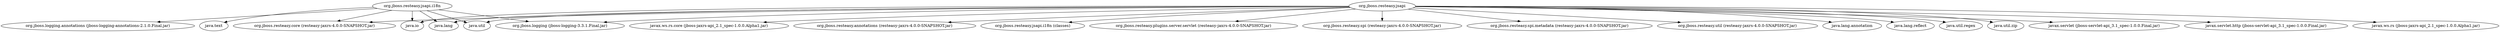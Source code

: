 digraph "classes" {
    // Path: /home/rsearls/j1/Resteasy/resteasy-jsapi/target/classes
   "org.jboss.resteasy.jsapi"                         -> "java.io";
   "org.jboss.resteasy.jsapi"                         -> "java.lang";
   "org.jboss.resteasy.jsapi"                         -> "java.lang.annotation";
   "org.jboss.resteasy.jsapi"                         -> "java.lang.reflect";
   "org.jboss.resteasy.jsapi"                         -> "java.util";
   "org.jboss.resteasy.jsapi"                         -> "java.util.regex";
   "org.jboss.resteasy.jsapi"                         -> "java.util.zip";
   "org.jboss.resteasy.jsapi"                         -> "javax.servlet (jboss-servlet-api_3.1_spec-1.0.0.Final.jar)";
   "org.jboss.resteasy.jsapi"                         -> "javax.servlet.http (jboss-servlet-api_3.1_spec-1.0.0.Final.jar)";
   "org.jboss.resteasy.jsapi"                         -> "javax.ws.rs (jboss-jaxrs-api_2.1_spec-1.0.0.Alpha1.jar)";
   "org.jboss.resteasy.jsapi"                         -> "javax.ws.rs.core (jboss-jaxrs-api_2.1_spec-1.0.0.Alpha1.jar)";
   "org.jboss.resteasy.jsapi"                         -> "org.jboss.logging (jboss-logging-3.3.1.Final.jar)";
   "org.jboss.resteasy.jsapi"                         -> "org.jboss.resteasy.annotations (resteasy-jaxrs-4.0.0-SNAPSHOT.jar)";
   "org.jboss.resteasy.jsapi"                         -> "org.jboss.resteasy.core (resteasy-jaxrs-4.0.0-SNAPSHOT.jar)";
   "org.jboss.resteasy.jsapi"                         -> "org.jboss.resteasy.jsapi.i18n (classes)";
   "org.jboss.resteasy.jsapi"                         -> "org.jboss.resteasy.plugins.server.servlet (resteasy-jaxrs-4.0.0-SNAPSHOT.jar)";
   "org.jboss.resteasy.jsapi"                         -> "org.jboss.resteasy.spi (resteasy-jaxrs-4.0.0-SNAPSHOT.jar)";
   "org.jboss.resteasy.jsapi"                         -> "org.jboss.resteasy.spi.metadata (resteasy-jaxrs-4.0.0-SNAPSHOT.jar)";
   "org.jboss.resteasy.jsapi"                         -> "org.jboss.resteasy.util (resteasy-jaxrs-4.0.0-SNAPSHOT.jar)";
   "org.jboss.resteasy.jsapi.i18n"                    -> "java.io";
   "org.jboss.resteasy.jsapi.i18n"                    -> "java.lang";
   "org.jboss.resteasy.jsapi.i18n"                    -> "java.text";
   "org.jboss.resteasy.jsapi.i18n"                    -> "java.util";
   "org.jboss.resteasy.jsapi.i18n"                    -> "org.jboss.logging (jboss-logging-3.3.1.Final.jar)";
   "org.jboss.resteasy.jsapi.i18n"                    -> "org.jboss.logging.annotations (jboss-logging-annotations-2.1.0.Final.jar)";
   "org.jboss.resteasy.jsapi.i18n"                    -> "org.jboss.resteasy.core (resteasy-jaxrs-4.0.0-SNAPSHOT.jar)";
}
